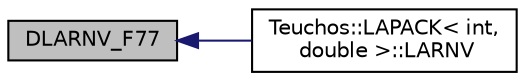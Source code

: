 digraph "DLARNV_F77"
{
  edge [fontname="Helvetica",fontsize="10",labelfontname="Helvetica",labelfontsize="10"];
  node [fontname="Helvetica",fontsize="10",shape=record];
  rankdir="LR";
  Node96 [label="DLARNV_F77",height=0.2,width=0.4,color="black", fillcolor="grey75", style="filled", fontcolor="black"];
  Node96 -> Node97 [dir="back",color="midnightblue",fontsize="10",style="solid",fontname="Helvetica"];
  Node97 [label="Teuchos::LAPACK\< int,\l double \>::LARNV",height=0.2,width=0.4,color="black", fillcolor="white", style="filled",URL="$d0/ddb/class_teuchos_1_1_l_a_p_a_c_k_3_01int_00_01double_01_4.html#a227de35b840969af9a04aa095784e8e0"];
}
